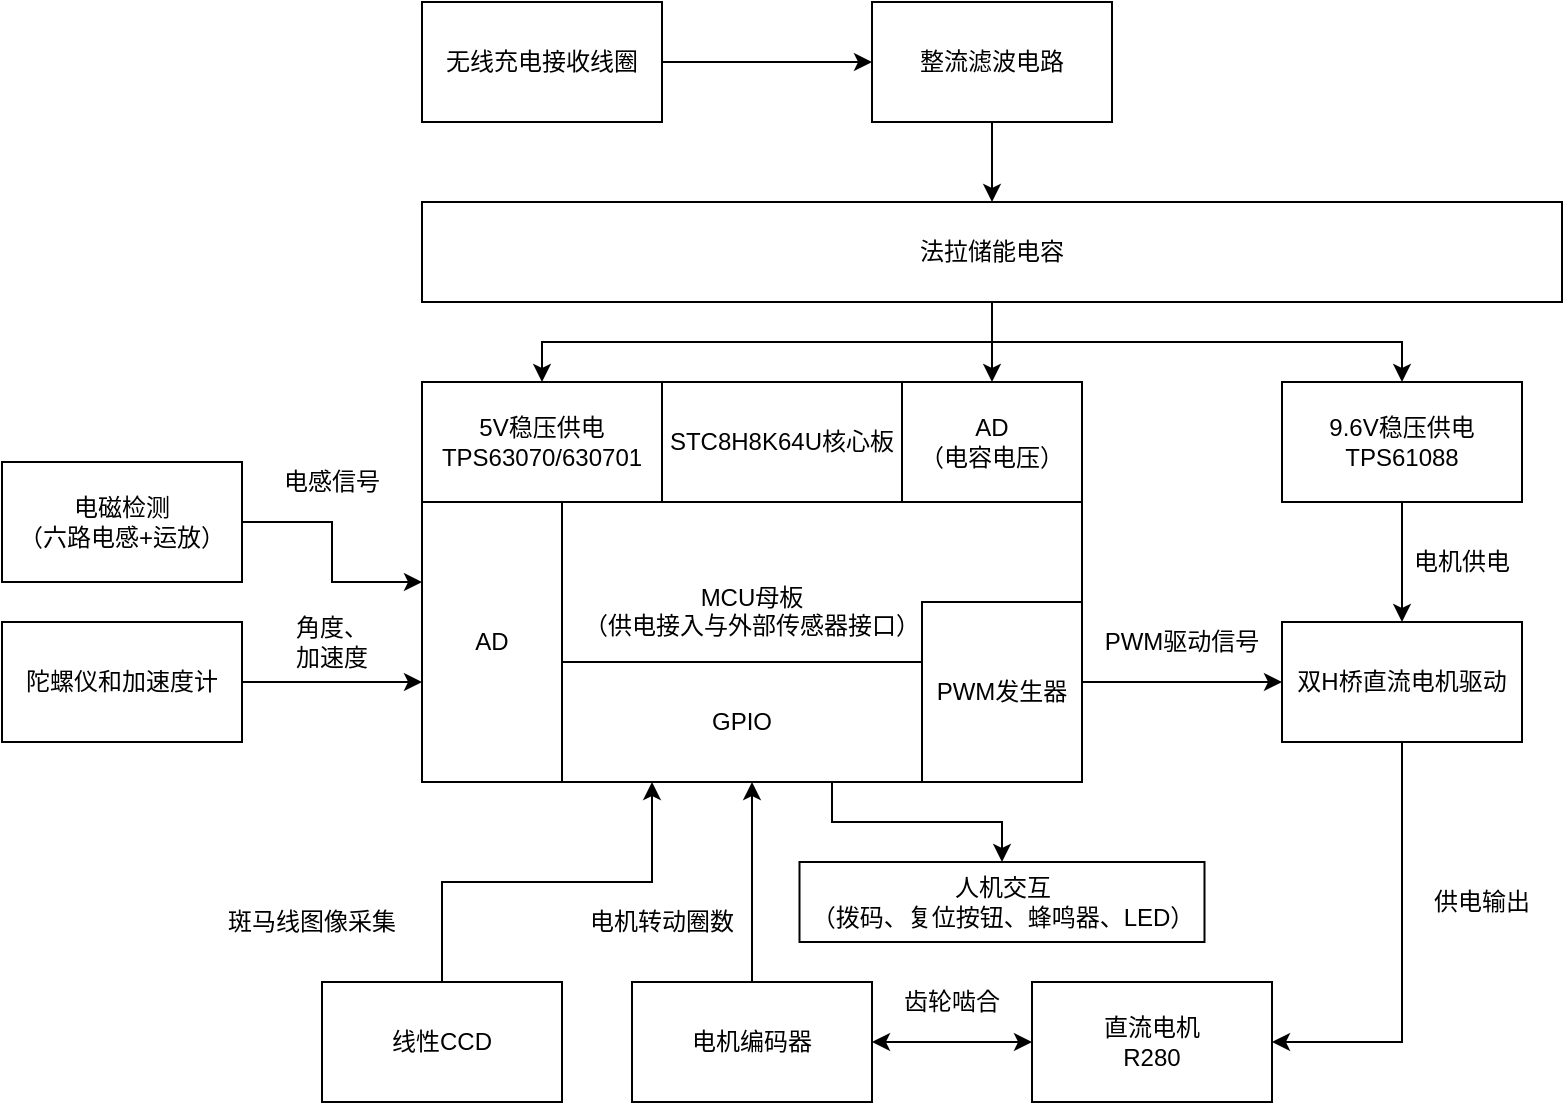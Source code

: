 <mxfile version="13.1.3">
    <diagram id="6hGFLwfOUW9BJ-s0fimq" name="Page-1">
        <mxGraphModel dx="794" dy="553" grid="1" gridSize="10" guides="1" tooltips="1" connect="1" arrows="1" fold="1" page="1" pageScale="1" pageWidth="1169" pageHeight="1654" math="0" shadow="0">
            <root>
                <mxCell id="0"/>
                <mxCell id="1" parent="0"/>
                <mxCell id="28" style="edgeStyle=orthogonalEdgeStyle;rounded=0;orthogonalLoop=1;jettySize=auto;html=1;exitX=1;exitY=0.75;exitDx=0;exitDy=0;entryX=0;entryY=0.5;entryDx=0;entryDy=0;" parent="1" source="17" target="2" edge="1">
                    <mxGeometry relative="1" as="geometry"/>
                </mxCell>
                <mxCell id="17" value="&lt;br&gt;&lt;br&gt;MCU母板&lt;br&gt;（供电接入与外部传感器接口）" style="rounded=0;whiteSpace=wrap;html=1;" parent="1" vertex="1">
                    <mxGeometry x="330" y="340" width="330" height="200" as="geometry"/>
                </mxCell>
                <mxCell id="39" style="edgeStyle=orthogonalEdgeStyle;rounded=0;orthogonalLoop=1;jettySize=auto;html=1;entryX=1;entryY=0.5;entryDx=0;entryDy=0;" edge="1" parent="1" source="2" target="37">
                    <mxGeometry relative="1" as="geometry">
                        <mxPoint x="820" y="630" as="targetPoint"/>
                        <Array as="points">
                            <mxPoint x="820" y="670"/>
                        </Array>
                    </mxGeometry>
                </mxCell>
                <mxCell id="2" value="双H桥直流电机驱动" style="rounded=0;whiteSpace=wrap;html=1;" parent="1" vertex="1">
                    <mxGeometry x="760" y="460" width="120" height="60" as="geometry"/>
                </mxCell>
                <mxCell id="55" style="edgeStyle=orthogonalEdgeStyle;rounded=0;orthogonalLoop=1;jettySize=auto;html=1;exitX=1;exitY=0.5;exitDx=0;exitDy=0;entryX=0;entryY=0.5;entryDx=0;entryDy=0;" edge="1" parent="1" source="3" target="17">
                    <mxGeometry relative="1" as="geometry"/>
                </mxCell>
                <mxCell id="3" value="电磁检测&lt;br&gt;（六路电感+运放）" style="rounded=0;whiteSpace=wrap;html=1;" parent="1" vertex="1">
                    <mxGeometry x="120" y="380" width="120" height="60" as="geometry"/>
                </mxCell>
                <mxCell id="12" value="" style="edgeStyle=orthogonalEdgeStyle;rounded=0;orthogonalLoop=1;jettySize=auto;html=1;entryX=0.5;entryY=0;entryDx=0;entryDy=0;" parent="1" source="4" target="8" edge="1">
                    <mxGeometry relative="1" as="geometry">
                        <mxPoint x="555" y="380" as="targetPoint"/>
                    </mxGeometry>
                </mxCell>
                <mxCell id="36" style="edgeStyle=orthogonalEdgeStyle;rounded=0;orthogonalLoop=1;jettySize=auto;html=1;exitX=0.5;exitY=1;exitDx=0;exitDy=0;entryX=0.5;entryY=0;entryDx=0;entryDy=0;" edge="1" parent="1" source="4" target="13">
                    <mxGeometry relative="1" as="geometry"/>
                </mxCell>
                <mxCell id="60" style="edgeStyle=orthogonalEdgeStyle;rounded=0;orthogonalLoop=1;jettySize=auto;html=1;exitX=0.5;exitY=1;exitDx=0;exitDy=0;entryX=0.5;entryY=0;entryDx=0;entryDy=0;" edge="1" parent="1" source="4" target="58">
                    <mxGeometry relative="1" as="geometry"/>
                </mxCell>
                <mxCell id="4" value="法拉储能电容" style="rounded=0;whiteSpace=wrap;html=1;" parent="1" vertex="1">
                    <mxGeometry x="330" y="250" width="570" height="50" as="geometry"/>
                </mxCell>
                <mxCell id="8" value="5V稳压供电&lt;br&gt;TPS63070/630701" style="rounded=0;whiteSpace=wrap;html=1;" parent="1" vertex="1">
                    <mxGeometry x="330" y="340" width="120" height="60" as="geometry"/>
                </mxCell>
                <mxCell id="24" value="" style="edgeStyle=orthogonalEdgeStyle;rounded=0;orthogonalLoop=1;jettySize=auto;html=1;" parent="1" source="13" target="2" edge="1">
                    <mxGeometry relative="1" as="geometry"/>
                </mxCell>
                <mxCell id="13" value="9.6V稳压供电&lt;br&gt;TPS61088" style="rounded=0;whiteSpace=wrap;html=1;" parent="1" vertex="1">
                    <mxGeometry x="760" y="340" width="120" height="60" as="geometry"/>
                </mxCell>
                <mxCell id="16" value="STC8H8K64U核心板" style="rounded=0;whiteSpace=wrap;html=1;" parent="1" vertex="1">
                    <mxGeometry x="450" y="340" width="120" height="60" as="geometry"/>
                </mxCell>
                <mxCell id="48" value="" style="edgeStyle=orthogonalEdgeStyle;rounded=0;orthogonalLoop=1;jettySize=auto;html=1;entryX=0;entryY=0.75;entryDx=0;entryDy=0;" edge="1" parent="1" source="18" target="17">
                    <mxGeometry relative="1" as="geometry">
                        <mxPoint x="320" y="490" as="targetPoint"/>
                    </mxGeometry>
                </mxCell>
                <mxCell id="18" value="陀螺仪和加速度计" style="rounded=0;whiteSpace=wrap;html=1;" parent="1" vertex="1">
                    <mxGeometry x="120" y="460" width="120" height="60" as="geometry"/>
                </mxCell>
                <mxCell id="34" style="edgeStyle=orthogonalEdgeStyle;rounded=0;orthogonalLoop=1;jettySize=auto;html=1;exitX=0.5;exitY=0;exitDx=0;exitDy=0;entryX=0.5;entryY=1;entryDx=0;entryDy=0;" edge="1" parent="1" source="19" target="17">
                    <mxGeometry relative="1" as="geometry">
                        <mxPoint x="510" y="550" as="targetPoint"/>
                    </mxGeometry>
                </mxCell>
                <mxCell id="19" value="电机编码器" style="rounded=0;whiteSpace=wrap;html=1;" parent="1" vertex="1">
                    <mxGeometry x="435" y="640" width="120" height="60" as="geometry"/>
                </mxCell>
                <mxCell id="37" value="直流电机&lt;br&gt;R280" style="rounded=0;whiteSpace=wrap;html=1;" vertex="1" parent="1">
                    <mxGeometry x="635" y="640" width="120" height="60" as="geometry"/>
                </mxCell>
                <mxCell id="22" style="edgeStyle=orthogonalEdgeStyle;rounded=0;orthogonalLoop=1;jettySize=auto;html=1;exitX=1;exitY=0.5;exitDx=0;exitDy=0;entryX=0;entryY=0.5;entryDx=0;entryDy=0;" parent="1" source="20" target="21" edge="1">
                    <mxGeometry relative="1" as="geometry"/>
                </mxCell>
                <mxCell id="20" value="无线充电接收线圈" style="rounded=0;whiteSpace=wrap;html=1;" parent="1" vertex="1">
                    <mxGeometry x="330" y="150" width="120" height="60" as="geometry"/>
                </mxCell>
                <mxCell id="23" value="" style="edgeStyle=orthogonalEdgeStyle;rounded=0;orthogonalLoop=1;jettySize=auto;html=1;" parent="1" source="21" target="4" edge="1">
                    <mxGeometry relative="1" as="geometry"/>
                </mxCell>
                <mxCell id="21" value="整流滤波电路" style="rounded=0;whiteSpace=wrap;html=1;" parent="1" vertex="1">
                    <mxGeometry x="555" y="150" width="120" height="60" as="geometry"/>
                </mxCell>
                <mxCell id="25" value="电机供电" style="text;html=1;strokeColor=none;fillColor=none;align=center;verticalAlign=middle;whiteSpace=wrap;rounded=0;" parent="1" vertex="1">
                    <mxGeometry x="820" y="420" width="60" height="20" as="geometry"/>
                </mxCell>
                <mxCell id="29" value="PWM驱动信号" style="text;html=1;strokeColor=none;fillColor=none;align=center;verticalAlign=middle;whiteSpace=wrap;rounded=0;" parent="1" vertex="1">
                    <mxGeometry x="670" y="460" width="80" height="20" as="geometry"/>
                </mxCell>
                <mxCell id="30" style="edgeStyle=orthogonalEdgeStyle;rounded=0;orthogonalLoop=1;jettySize=auto;html=1;exitX=0.5;exitY=1;exitDx=0;exitDy=0;" parent="1" source="29" target="29" edge="1">
                    <mxGeometry relative="1" as="geometry"/>
                </mxCell>
                <mxCell id="33" value="电机转动圈数" style="text;html=1;strokeColor=none;fillColor=none;align=center;verticalAlign=middle;whiteSpace=wrap;rounded=0;" vertex="1" parent="1">
                    <mxGeometry x="410" y="600" width="80" height="20" as="geometry"/>
                </mxCell>
                <mxCell id="40" value="" style="endArrow=classic;startArrow=classic;html=1;entryX=0;entryY=0.5;entryDx=0;entryDy=0;exitX=1;exitY=0.5;exitDx=0;exitDy=0;" edge="1" parent="1" source="19" target="37">
                    <mxGeometry width="50" height="50" relative="1" as="geometry">
                        <mxPoint x="570" y="680" as="sourcePoint"/>
                        <mxPoint x="620" y="630" as="targetPoint"/>
                    </mxGeometry>
                </mxCell>
                <mxCell id="41" value="齿轮啮合" style="text;html=1;strokeColor=none;fillColor=none;align=center;verticalAlign=middle;whiteSpace=wrap;rounded=0;" vertex="1" parent="1">
                    <mxGeometry x="570" y="640" width="50" height="20" as="geometry"/>
                </mxCell>
                <mxCell id="42" value="供电输出" style="text;html=1;strokeColor=none;fillColor=none;align=center;verticalAlign=middle;whiteSpace=wrap;rounded=0;" vertex="1" parent="1">
                    <mxGeometry x="830" y="590" width="60" height="20" as="geometry"/>
                </mxCell>
                <mxCell id="45" value="电感信号" style="text;html=1;strokeColor=none;fillColor=none;align=center;verticalAlign=middle;whiteSpace=wrap;rounded=0;" vertex="1" parent="1">
                    <mxGeometry x="260" y="380" width="50" height="20" as="geometry"/>
                </mxCell>
                <mxCell id="49" value="角度、加速度" style="text;html=1;strokeColor=none;fillColor=none;align=center;verticalAlign=middle;whiteSpace=wrap;rounded=0;" vertex="1" parent="1">
                    <mxGeometry x="265" y="460" width="40" height="20" as="geometry"/>
                </mxCell>
                <mxCell id="51" value="AD" style="rounded=0;whiteSpace=wrap;html=1;" vertex="1" parent="1">
                    <mxGeometry x="330" y="400" width="70" height="140" as="geometry"/>
                </mxCell>
                <mxCell id="64" style="edgeStyle=orthogonalEdgeStyle;rounded=0;orthogonalLoop=1;jettySize=auto;html=1;exitX=0.75;exitY=1;exitDx=0;exitDy=0;entryX=0.5;entryY=0;entryDx=0;entryDy=0;" edge="1" parent="1" source="53" target="61">
                    <mxGeometry relative="1" as="geometry">
                        <Array as="points">
                            <mxPoint x="535" y="560"/>
                            <mxPoint x="620" y="560"/>
                        </Array>
                    </mxGeometry>
                </mxCell>
                <mxCell id="53" value="GPIO" style="rounded=0;whiteSpace=wrap;html=1;" vertex="1" parent="1">
                    <mxGeometry x="400" y="480" width="180" height="60" as="geometry"/>
                </mxCell>
                <mxCell id="54" value="PWM发生器" style="rounded=0;whiteSpace=wrap;html=1;" vertex="1" parent="1">
                    <mxGeometry x="580" y="450" width="80" height="90" as="geometry"/>
                </mxCell>
                <mxCell id="61" value="人机交互&lt;br&gt;（拨码、复位按钮、蜂鸣器、LED）" style="rounded=0;whiteSpace=wrap;html=1;" vertex="1" parent="1">
                    <mxGeometry x="518.75" y="580" width="202.5" height="40" as="geometry"/>
                </mxCell>
                <mxCell id="58" value="AD&lt;br&gt;（电容电压）" style="rounded=0;whiteSpace=wrap;html=1;" vertex="1" parent="1">
                    <mxGeometry x="570" y="340" width="90" height="60" as="geometry"/>
                </mxCell>
                <mxCell id="66" style="edgeStyle=orthogonalEdgeStyle;rounded=0;orthogonalLoop=1;jettySize=auto;html=1;exitX=0.5;exitY=0;exitDx=0;exitDy=0;entryX=0.25;entryY=1;entryDx=0;entryDy=0;" edge="1" parent="1" source="65" target="53">
                    <mxGeometry relative="1" as="geometry"/>
                </mxCell>
                <mxCell id="65" value="线性CCD" style="rounded=0;whiteSpace=wrap;html=1;" vertex="1" parent="1">
                    <mxGeometry x="280" y="640" width="120" height="60" as="geometry"/>
                </mxCell>
                <mxCell id="67" value="斑马线图像采集" style="text;html=1;strokeColor=none;fillColor=none;align=center;verticalAlign=middle;whiteSpace=wrap;rounded=0;" vertex="1" parent="1">
                    <mxGeometry x="230" y="600" width="90" height="20" as="geometry"/>
                </mxCell>
            </root>
        </mxGraphModel>
    </diagram>
</mxfile>